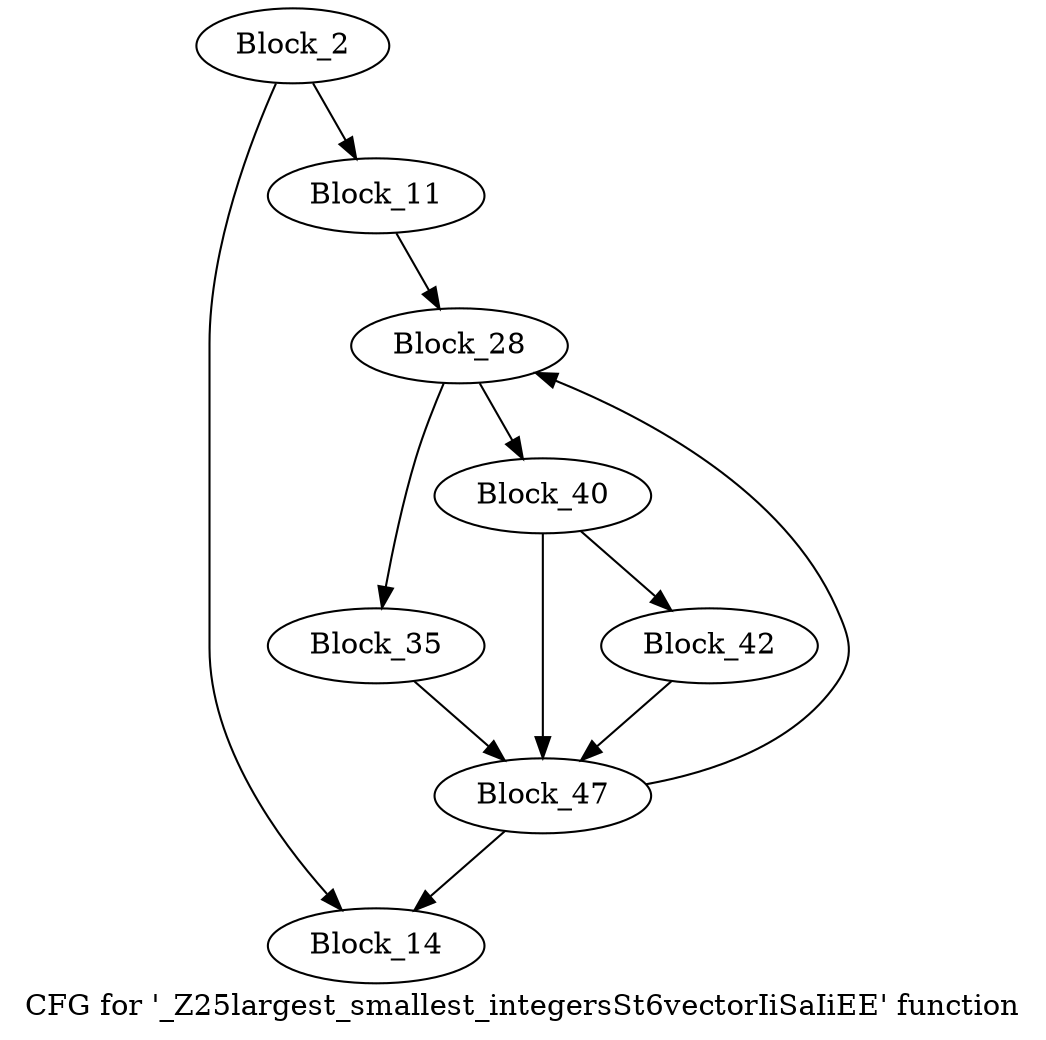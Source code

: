 digraph "CFG for '_Z25largest_smallest_integersSt6vectorIiSaIiEE' function" {
	label="CFG for '_Z25largest_smallest_integersSt6vectorIiSaIiEE' function";

	block_2 [label="Block_2"];
	block_2:s0 -> block_14;
	block_2:s1 -> block_11;
	block_11 [label="Block_11"];
	block_11 -> block_28;
	block_14 [label="Block_14"];
	block_28 [label="Block_28"];
	block_28:s0 -> block_35;
	block_28:s1 -> block_40;
	block_35 [label="Block_35"];
	block_35 -> block_47;
	block_40 [label="Block_40"];
	block_40:s0 -> block_47;
	block_40:s1 -> block_42;
	block_42 [label="Block_42"];
	block_42 -> block_47;
	block_47 [label="Block_47"];
	block_47:s0 -> block_14;
	block_47:s1 -> block_28;
}
